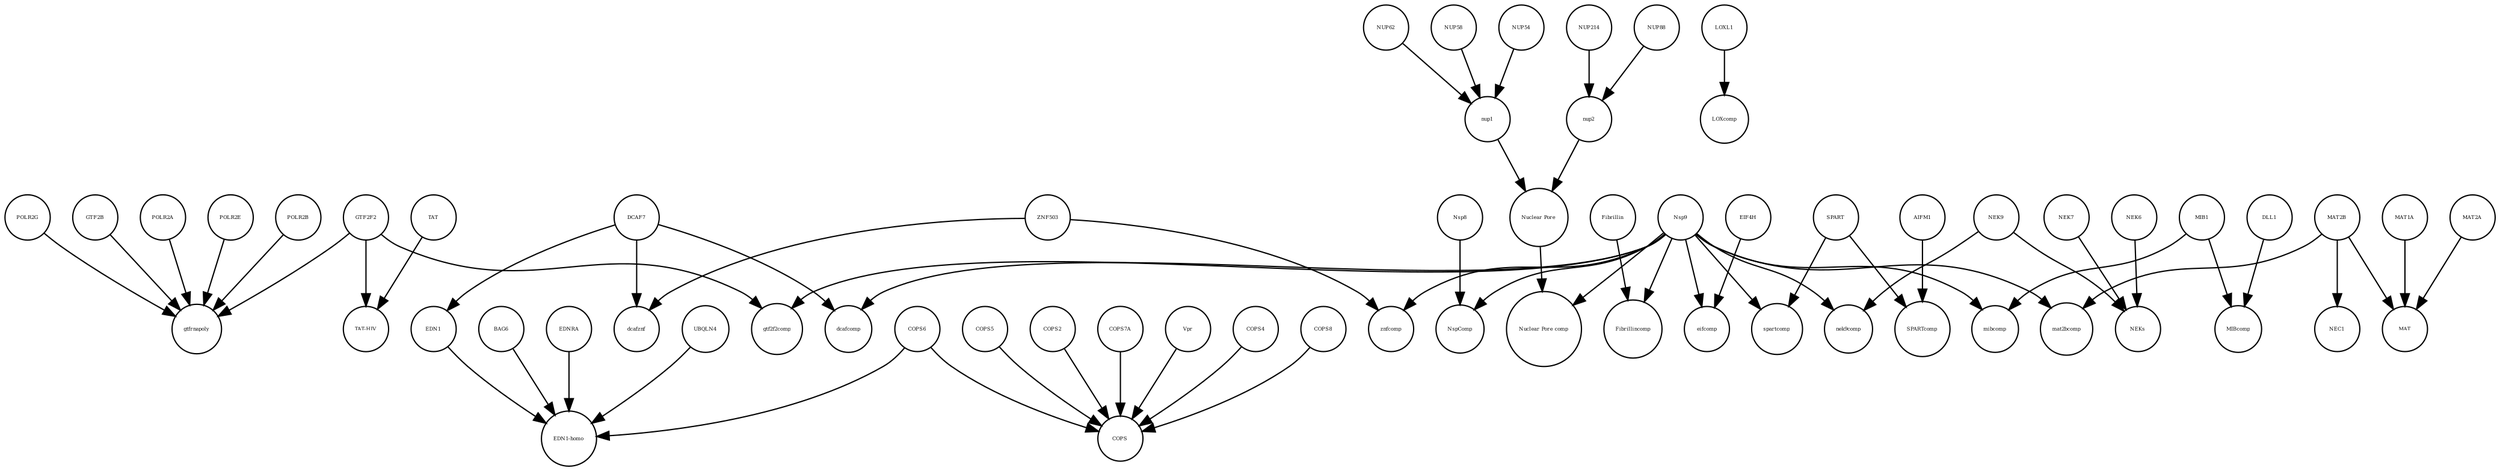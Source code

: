 strict digraph  {
POLR2G [annotation="", bipartite=0, cls=macromolecule, fontsize=4, label=POLR2G, shape=circle];
znfcomp [annotation="", bipartite=0, cls=complex, fontsize=4, label=znfcomp, shape=circle];
GTF2F2 [annotation="urn_miriam_uniprot_P13984|urn_miriam_pubmed_10428810", bipartite=0, cls=macromolecule, fontsize=4, label=GTF2F2, shape=circle];
"Nuclear Pore" [annotation="", bipartite=0, cls=complex, fontsize=4, label="Nuclear Pore", shape=circle];
COPS5 [annotation="", bipartite=0, cls=macromolecule, fontsize=4, label=COPS5, shape=circle];
TAT [annotation="", bipartite=0, cls=macromolecule, fontsize=4, label=TAT, shape=circle];
nup1 [annotation="", bipartite=0, cls=complex, fontsize=4, label=nup1, shape=circle];
AIFM1 [annotation="", bipartite=0, cls=macromolecule, fontsize=4, label=AIFM1, shape=circle];
MAT [annotation="", bipartite=0, cls=complex, fontsize=4, label=MAT, shape=circle];
gtf2f2comp [annotation="", bipartite=0, cls=complex, fontsize=4, label=gtf2f2comp, shape=circle];
COPS6 [annotation="", bipartite=0, cls=macromolecule, fontsize=4, label=COPS6, shape=circle];
NspComp [annotation="", bipartite=0, cls=complex, fontsize=4, label=NspComp, shape=circle];
COPS2 [annotation="", bipartite=0, cls=macromolecule, fontsize=4, label=COPS2, shape=circle];
MAT2B [annotation="urn_miriam_uniprot_Q9NZL9|urn_miriam_pubmed_10644686|urn_miriam_pubmed_23189196|urn_miriam_pubmed_25075345|urn_miriam_pubmed_23425511", bipartite=0, cls=macromolecule, fontsize=4, label=MAT2B, shape=circle];
COPS7A [annotation="", bipartite=0, cls=macromolecule, fontsize=4, label=COPS7A, shape=circle];
Nsp8 [annotation="urn_miriam_uniprot_P0DTD1|urn_miriam_ncbiprotein_YP_009725304", bipartite=0, cls=macromolecule, fontsize=4, label=Nsp8, shape=circle];
Nsp9 [annotation="urn_miriam_uniprot_P0DTD1|urn_miriam_ncbiprotein_YP_009725305", bipartite=0, cls=macromolecule, fontsize=4, label=Nsp9, shape=circle];
"Nuclear Pore comp" [annotation="", bipartite=0, cls=complex, fontsize=4, label="Nuclear Pore comp", shape=circle];
Vpr [annotation="", bipartite=0, cls=macromolecule, fontsize=4, label=Vpr, shape=circle];
NEK7 [annotation="", bipartite=0, cls=macromolecule, fontsize=4, label=NEK7, shape=circle];
spartcomp [annotation="", bipartite=0, cls=complex, fontsize=4, label=spartcomp, shape=circle];
NEKs [annotation="", bipartite=0, cls=complex, fontsize=4, label=NEKs, shape=circle];
LOXL1 [annotation="", bipartite=0, cls=macromolecule, fontsize=4, label=LOXL1, shape=circle];
GTF2B [annotation="", bipartite=0, cls=macromolecule, fontsize=4, label=GTF2B, shape=circle];
NEK9 [annotation=urn_miriam_uniprot_Q8TD19, bipartite=0, cls=macromolecule, fontsize=4, label=NEK9, shape=circle];
Fibrillin [annotation="", bipartite=0, cls=complex, fontsize=4, label=Fibrillin, shape=circle];
NEC1 [annotation="", bipartite=0, cls=complex, fontsize=4, label=NEC1, shape=circle];
"TAT-HIV" [annotation="", bipartite=0, cls=complex, fontsize=4, label="TAT-HIV", shape=circle];
EIF4H [annotation="urn_miriam_uniprot_Q15056|urn_miriam_pubmed_10585411|urn_miriam_pubmed_11418588", bipartite=0, cls=macromolecule, fontsize=4, label=EIF4H, shape=circle];
nek9comp [annotation="", bipartite=0, cls=complex, fontsize=4, label=nek9comp, shape=circle];
COPS4 [annotation="", bipartite=0, cls=macromolecule, fontsize=4, label=COPS4, shape=circle];
COPS8 [annotation="", bipartite=0, cls=macromolecule, fontsize=4, label=COPS8, shape=circle];
SPART [annotation=urn_miriam_uniprot_Q8N0X7, bipartite=0, cls=macromolecule, fontsize=4, label=SPART, shape=circle];
MIB1 [annotation="urn_miriam_uniprot_Q86YT6|urn_miriam_pubmed_24185901", bipartite=0, cls=macromolecule, fontsize=4, label=MIB1, shape=circle];
COPS [annotation="", bipartite=0, cls=complex, fontsize=4, label=COPS, shape=circle];
dcafcomp [annotation="", bipartite=0, cls=complex, fontsize=4, label=dcafcomp, shape=circle];
EDN1 [annotation=urn_miriam_uniprot_P05305, bipartite=0, cls=macromolecule, fontsize=4, label=EDN1, shape=circle];
UBQLN4 [annotation="", bipartite=0, cls=macromolecule, fontsize=4, label=UBQLN4, shape=circle];
Fibrillincomp [annotation="", bipartite=0, cls=complex, fontsize=4, label=Fibrillincomp, shape=circle];
LOXcomp [annotation="", bipartite=0, cls=complex, fontsize=4, label=LOXcomp, shape=circle];
NEK6 [annotation="", bipartite=0, cls=macromolecule, fontsize=4, label=NEK6, shape=circle];
mat2bcomp [annotation="", bipartite=0, cls=complex, fontsize=4, label=mat2bcomp, shape=circle];
mibcomp [annotation="", bipartite=0, cls=complex, fontsize=4, label=mibcomp, shape=circle];
NUP88 [annotation="urn_miriam_uniprot_Q99567|urn_miriam_pubmed_30543681", bipartite=0, cls=macromolecule, fontsize=4, label=NUP88, shape=circle];
dcafznf [annotation="", bipartite=0, cls=complex, fontsize=4, label=dcafznf, shape=circle];
NUP214 [annotation=urn_miriam_uniprot_P35658, bipartite=0, cls=macromolecule, fontsize=4, label=NUP214, shape=circle];
NUP54 [annotation=urn_miriam_uniprot_Q7Z3B4, bipartite=0, cls=macromolecule, fontsize=4, label=NUP54, shape=circle];
gtfrnapoly [annotation="", bipartite=0, cls=complex, fontsize=4, label=gtfrnapoly, shape=circle];
POLR2A [annotation=urn_miriam_uniprot_P30876, bipartite=0, cls=macromolecule, fontsize=4, label=POLR2A, shape=circle];
POLR2E [annotation="", bipartite=0, cls=macromolecule, fontsize=4, label=POLR2E, shape=circle];
BAG6 [annotation="", bipartite=0, cls=macromolecule, fontsize=4, label=BAG6, shape=circle];
EDNRA [annotation="", bipartite=0, cls=macromolecule, fontsize=4, label=EDNRA, shape=circle];
MAT1A [annotation="", bipartite=0, cls=macromolecule, fontsize=4, label=MAT1A, shape=circle];
NUP62 [annotation=urn_miriam_uniprot_P37198, bipartite=0, cls=macromolecule, fontsize=4, label=NUP62, shape=circle];
MAT2A [annotation="", bipartite=0, cls=macromolecule, fontsize=4, label=MAT2A, shape=circle];
DLL1 [annotation="", bipartite=0, cls=macromolecule, fontsize=4, label=DLL1, shape=circle];
POLR2B [annotation="", bipartite=0, cls=macromolecule, fontsize=4, label=POLR2B, shape=circle];
SPARTcomp [annotation="", bipartite=0, cls=complex, fontsize=4, label=SPARTcomp, shape=circle];
eifcomp [annotation="", bipartite=0, cls=complex, fontsize=4, label=eifcomp, shape=circle];
DCAF7 [annotation="urn_miriam_uniprot_P61962|urn_miriam_pubmed_16887337|urn_miriam_pubmed_16949367", bipartite=0, cls=macromolecule, fontsize=4, label=DCAF7, shape=circle];
nup2 [annotation="", bipartite=0, cls=complex, fontsize=4, label=nup2, shape=circle];
NUP58 [annotation=urn_miriam_uniprot_Q9BVL2, bipartite=0, cls=macromolecule, fontsize=4, label=NUP58, shape=circle];
"EDN1-homo" [annotation="", bipartite=0, cls=complex, fontsize=4, label="EDN1-homo", shape=circle];
ZNF503 [annotation=urn_miriam_uniprot_Q96F45, bipartite=0, cls=macromolecule, fontsize=4, label=ZNF503, shape=circle];
MIBcomp [annotation="", bipartite=0, cls=complex, fontsize=4, label=MIBcomp, shape=circle];
POLR2G -> gtfrnapoly  [annotation="", interaction_type=production];
GTF2F2 -> gtf2f2comp  [annotation="", interaction_type=production];
GTF2F2 -> gtfrnapoly  [annotation="", interaction_type=production];
GTF2F2 -> "TAT-HIV"  [annotation="", interaction_type=production];
"Nuclear Pore" -> "Nuclear Pore comp"  [annotation="", interaction_type=production];
COPS5 -> COPS  [annotation="", interaction_type=production];
TAT -> "TAT-HIV"  [annotation="", interaction_type=production];
nup1 -> "Nuclear Pore"  [annotation="", interaction_type=production];
AIFM1 -> SPARTcomp  [annotation="", interaction_type=production];
COPS6 -> COPS  [annotation="", interaction_type=production];
COPS6 -> "EDN1-homo"  [annotation="", interaction_type=production];
COPS2 -> COPS  [annotation="", interaction_type=production];
MAT2B -> mat2bcomp  [annotation="", interaction_type=production];
MAT2B -> NEC1  [annotation="", interaction_type=production];
MAT2B -> MAT  [annotation="", interaction_type=production];
COPS7A -> COPS  [annotation="", interaction_type=production];
Nsp8 -> NspComp  [annotation="", interaction_type=production];
Nsp9 -> mat2bcomp  [annotation="", interaction_type=production];
Nsp9 -> Fibrillincomp  [annotation="", interaction_type=production];
Nsp9 -> eifcomp  [annotation="", interaction_type=production];
Nsp9 -> nek9comp  [annotation="", interaction_type=production];
Nsp9 -> NspComp  [annotation="", interaction_type=production];
Nsp9 -> dcafcomp  [annotation="", interaction_type=production];
Nsp9 -> spartcomp  [annotation="", interaction_type=production];
Nsp9 -> mibcomp  [annotation="", interaction_type=production];
Nsp9 -> gtf2f2comp  [annotation="", interaction_type=production];
Nsp9 -> "Nuclear Pore comp"  [annotation="", interaction_type=production];
Nsp9 -> znfcomp  [annotation="", interaction_type=production];
Vpr -> COPS  [annotation="", interaction_type=production];
NEK7 -> NEKs  [annotation="", interaction_type=production];
LOXL1 -> LOXcomp  [annotation="", interaction_type=production];
GTF2B -> gtfrnapoly  [annotation="", interaction_type=production];
NEK9 -> nek9comp  [annotation="", interaction_type=production];
NEK9 -> NEKs  [annotation="", interaction_type=production];
Fibrillin -> Fibrillincomp  [annotation="", interaction_type=production];
EIF4H -> eifcomp  [annotation="", interaction_type=production];
COPS4 -> COPS  [annotation="", interaction_type=production];
COPS8 -> COPS  [annotation="", interaction_type=production];
SPART -> spartcomp  [annotation="", interaction_type=production];
SPART -> SPARTcomp  [annotation="", interaction_type=production];
MIB1 -> mibcomp  [annotation="", interaction_type=production];
MIB1 -> MIBcomp  [annotation="", interaction_type=production];
EDN1 -> "EDN1-homo"  [annotation="", interaction_type=production];
UBQLN4 -> "EDN1-homo"  [annotation="", interaction_type=production];
NEK6 -> NEKs  [annotation="", interaction_type=production];
NUP88 -> nup2  [annotation="", interaction_type=production];
NUP214 -> nup2  [annotation="", interaction_type=production];
NUP54 -> nup1  [annotation="", interaction_type=production];
POLR2A -> gtfrnapoly  [annotation="", interaction_type=production];
POLR2E -> gtfrnapoly  [annotation="", interaction_type=production];
BAG6 -> "EDN1-homo"  [annotation="", interaction_type=production];
EDNRA -> "EDN1-homo"  [annotation="", interaction_type=production];
MAT1A -> MAT  [annotation="", interaction_type=production];
NUP62 -> nup1  [annotation="", interaction_type=production];
MAT2A -> MAT  [annotation="", interaction_type=production];
DLL1 -> MIBcomp  [annotation="", interaction_type=production];
POLR2B -> gtfrnapoly  [annotation="", interaction_type=production];
DCAF7 -> EDN1  [annotation=urn_miriam_pubmed_27880803, interaction_type=catalysis];
DCAF7 -> dcafznf  [annotation="", interaction_type=production];
DCAF7 -> dcafcomp  [annotation="", interaction_type=production];
nup2 -> "Nuclear Pore"  [annotation="", interaction_type=production];
NUP58 -> nup1  [annotation="", interaction_type=production];
ZNF503 -> dcafznf  [annotation="", interaction_type=production];
ZNF503 -> znfcomp  [annotation="", interaction_type=production];
}
